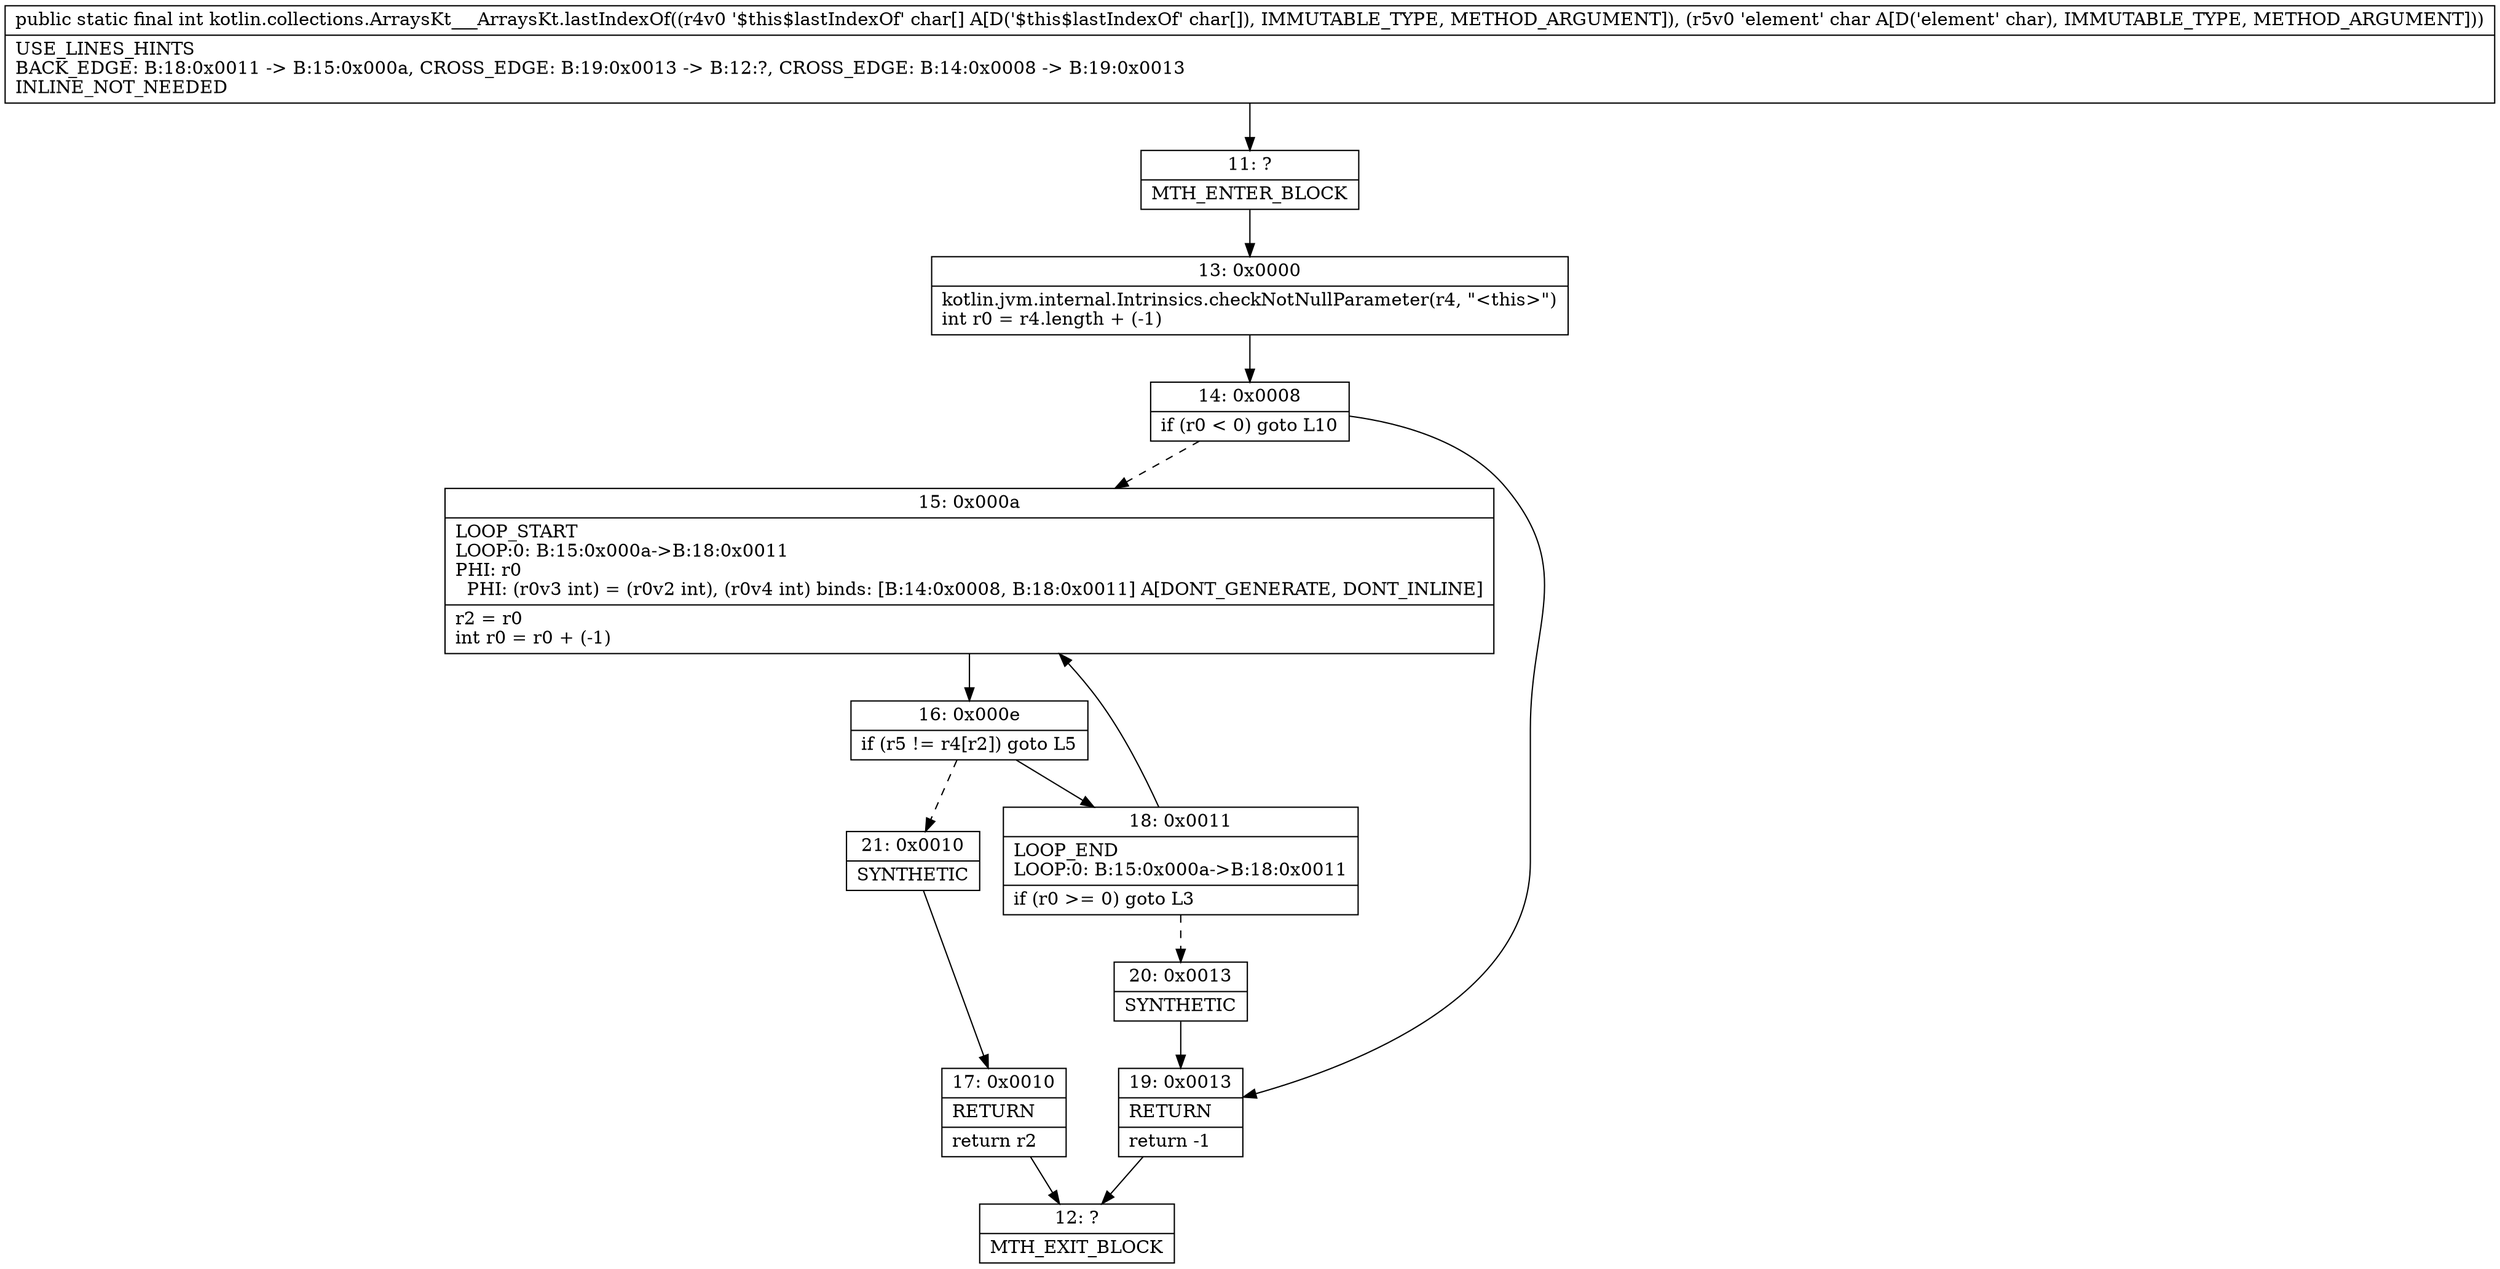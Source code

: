 digraph "CFG forkotlin.collections.ArraysKt___ArraysKt.lastIndexOf([CC)I" {
Node_11 [shape=record,label="{11\:\ ?|MTH_ENTER_BLOCK\l}"];
Node_13 [shape=record,label="{13\:\ 0x0000|kotlin.jvm.internal.Intrinsics.checkNotNullParameter(r4, \"\<this\>\")\lint r0 = r4.length + (\-1)\l}"];
Node_14 [shape=record,label="{14\:\ 0x0008|if (r0 \< 0) goto L10\l}"];
Node_15 [shape=record,label="{15\:\ 0x000a|LOOP_START\lLOOP:0: B:15:0x000a\-\>B:18:0x0011\lPHI: r0 \l  PHI: (r0v3 int) = (r0v2 int), (r0v4 int) binds: [B:14:0x0008, B:18:0x0011] A[DONT_GENERATE, DONT_INLINE]\l|r2 = r0\lint r0 = r0 + (\-1)\l}"];
Node_16 [shape=record,label="{16\:\ 0x000e|if (r5 != r4[r2]) goto L5\l}"];
Node_18 [shape=record,label="{18\:\ 0x0011|LOOP_END\lLOOP:0: B:15:0x000a\-\>B:18:0x0011\l|if (r0 \>= 0) goto L3\l}"];
Node_20 [shape=record,label="{20\:\ 0x0013|SYNTHETIC\l}"];
Node_21 [shape=record,label="{21\:\ 0x0010|SYNTHETIC\l}"];
Node_17 [shape=record,label="{17\:\ 0x0010|RETURN\l|return r2\l}"];
Node_12 [shape=record,label="{12\:\ ?|MTH_EXIT_BLOCK\l}"];
Node_19 [shape=record,label="{19\:\ 0x0013|RETURN\l|return \-1\l}"];
MethodNode[shape=record,label="{public static final int kotlin.collections.ArraysKt___ArraysKt.lastIndexOf((r4v0 '$this$lastIndexOf' char[] A[D('$this$lastIndexOf' char[]), IMMUTABLE_TYPE, METHOD_ARGUMENT]), (r5v0 'element' char A[D('element' char), IMMUTABLE_TYPE, METHOD_ARGUMENT]))  | USE_LINES_HINTS\lBACK_EDGE: B:18:0x0011 \-\> B:15:0x000a, CROSS_EDGE: B:19:0x0013 \-\> B:12:?, CROSS_EDGE: B:14:0x0008 \-\> B:19:0x0013\lINLINE_NOT_NEEDED\l}"];
MethodNode -> Node_11;Node_11 -> Node_13;
Node_13 -> Node_14;
Node_14 -> Node_15[style=dashed];
Node_14 -> Node_19;
Node_15 -> Node_16;
Node_16 -> Node_18;
Node_16 -> Node_21[style=dashed];
Node_18 -> Node_15;
Node_18 -> Node_20[style=dashed];
Node_20 -> Node_19;
Node_21 -> Node_17;
Node_17 -> Node_12;
Node_19 -> Node_12;
}

